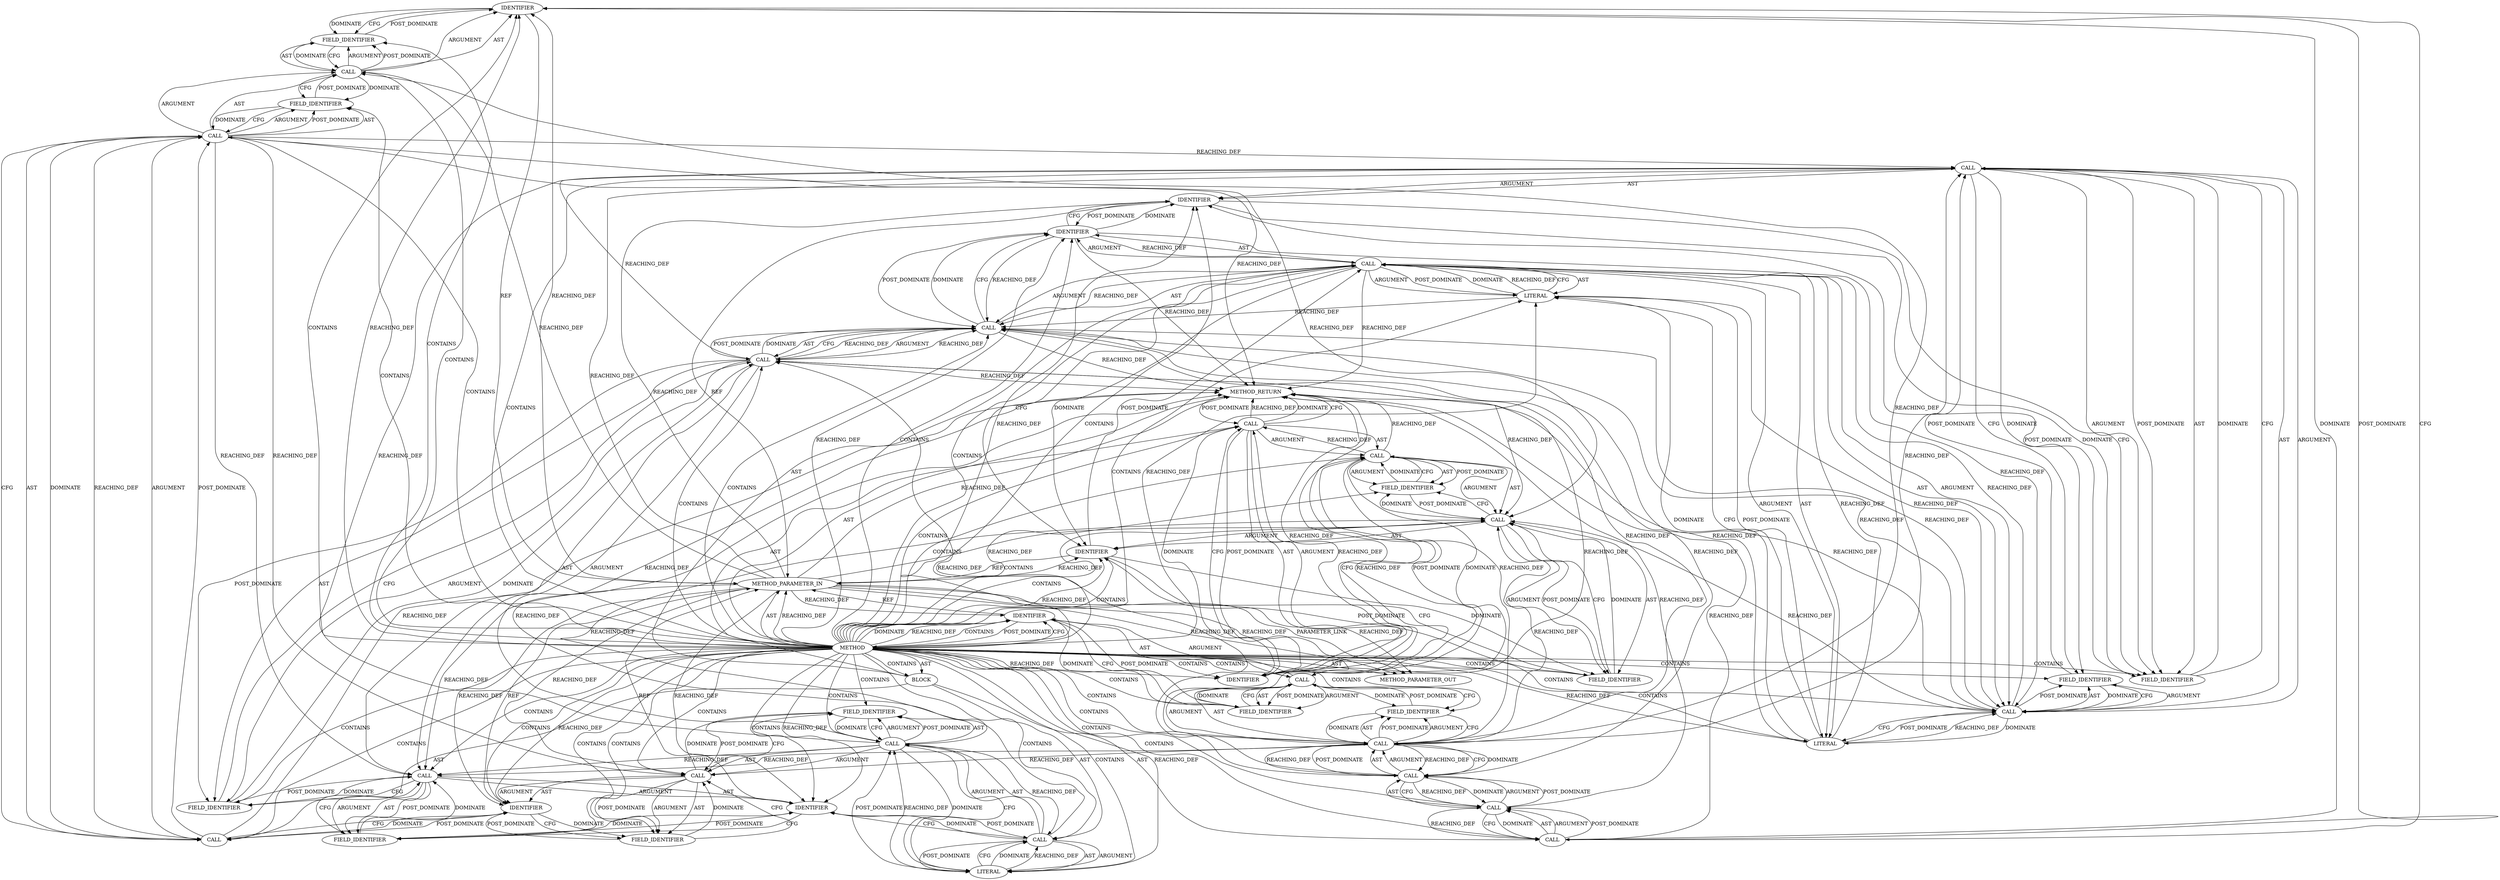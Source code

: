 digraph {
  696 [label=IDENTIFIER ORDER=1 ARGUMENT_INDEX=1 CODE="con" COLUMN_NUMBER=10 LINE_NUMBER=263 TYPE_FULL_NAME="ceph_connection*" NAME="con"]
  710 [label=IDENTIFIER ORDER=1 ARGUMENT_INDEX=1 CODE="con" COLUMN_NUMBER=17 LINE_NUMBER=267 TYPE_FULL_NAME="ceph_connection*" NAME="con"]
  722 [label=CALL ORDER=1 ARGUMENT_INDEX=1 CODE="con->v2.out_iter_sendpage" COLUMN_NUMBER=2 METHOD_FULL_NAME="<operator>.fieldAccess" LINE_NUMBER=268 TYPE_FULL_NAME="<empty>" DISPATCH_TYPE="STATIC_DISPATCH" SIGNATURE="" NAME="<operator>.fieldAccess"]
  715 [label=CALL ORDER=1 ARGUMENT_INDEX=1 CODE="con->v2" COLUMN_NUMBER=48 METHOD_FULL_NAME="<operator>.indirectFieldAccess" LINE_NUMBER=267 TYPE_FULL_NAME="<empty>" DISPATCH_TYPE="STATIC_DISPATCH" SIGNATURE="" NAME="<operator>.indirectFieldAccess"]
  682 [label=METHOD COLUMN_NUMBER=1 LINE_NUMBER=260 COLUMN_NUMBER_END=1 IS_EXTERNAL=false SIGNATURE="void reset_out_kvecs (ceph_connection*)" NAME="reset_out_kvecs" AST_PARENT_TYPE="TYPE_DECL" AST_PARENT_FULL_NAME="file_code_old-a282a2f-decode_preamble-544.c:<global>" ORDER=11 CODE="static void reset_out_kvecs(struct ceph_connection *con)
{
	WARN_ON(iov_iter_count(&con->v2.out_iter));
	WARN_ON(con->v2.out_zero);

	con->v2.out_kvec_cnt = 0;

	iov_iter_kvec(&con->v2.out_iter, ITER_SOURCE, con->v2.out_kvecs, 0, 0);
	con->v2.out_iter_sendpage = false;
}" FULL_NAME="reset_out_kvecs" LINE_NUMBER_END=269 FILENAME="file_code_old-a282a2f-decode_preamble-544.c"]
  708 [label=CALL ORDER=1 ARGUMENT_INDEX=1 CODE="con->v2.out_iter" COLUMN_NUMBER=17 METHOD_FULL_NAME="<operator>.fieldAccess" LINE_NUMBER=267 TYPE_FULL_NAME="<empty>" DISPATCH_TYPE="STATIC_DISPATCH" SIGNATURE="" NAME="<operator>.fieldAccess"]
  720 [label=LITERAL ORDER=5 ARGUMENT_INDEX=5 CODE="0" COLUMN_NUMBER=70 LINE_NUMBER=267 TYPE_FULL_NAME="int"]
  689 [label=CALL ORDER=1 ARGUMENT_INDEX=1 CODE="con->v2" COLUMN_NUMBER=26 METHOD_FULL_NAME="<operator>.indirectFieldAccess" LINE_NUMBER=262 TYPE_FULL_NAME="<empty>" DISPATCH_TYPE="STATIC_DISPATCH" SIGNATURE="" NAME="<operator>.indirectFieldAccess"]
  702 [label=IDENTIFIER ORDER=1 ARGUMENT_INDEX=1 CODE="con" COLUMN_NUMBER=2 LINE_NUMBER=265 TYPE_FULL_NAME="ceph_connection*" NAME="con"]
  691 [label=FIELD_IDENTIFIER ORDER=2 ARGUMENT_INDEX=2 CODE="v2" COLUMN_NUMBER=26 LINE_NUMBER=262 CANONICAL_NAME="v2"]
  705 [label=LITERAL ORDER=2 ARGUMENT_INDEX=2 CODE="0" COLUMN_NUMBER=25 LINE_NUMBER=265 TYPE_FULL_NAME="int"]
  706 [label=CALL ORDER=4 ARGUMENT_INDEX=-1 CODE="iov_iter_kvec(&con->v2.out_iter, ITER_SOURCE, con->v2.out_kvecs, 0, 0)" COLUMN_NUMBER=2 METHOD_FULL_NAME="iov_iter_kvec" LINE_NUMBER=267 TYPE_FULL_NAME="<empty>" DISPATCH_TYPE="STATIC_DISPATCH" SIGNATURE="" NAME="iov_iter_kvec"]
  712 [label=FIELD_IDENTIFIER ORDER=2 ARGUMENT_INDEX=2 CODE="out_iter" COLUMN_NUMBER=17 LINE_NUMBER=267 CANONICAL_NAME="out_iter"]
  719 [label=LITERAL ORDER=4 ARGUMENT_INDEX=4 CODE="0" COLUMN_NUMBER=67 LINE_NUMBER=267 TYPE_FULL_NAME="int"]
  699 [label=CALL ORDER=3 ARGUMENT_INDEX=-1 CODE="con->v2.out_kvec_cnt = 0" COLUMN_NUMBER=2 METHOD_FULL_NAME="<operator>.assignment" LINE_NUMBER=265 TYPE_FULL_NAME="<empty>" DISPATCH_TYPE="STATIC_DISPATCH" SIGNATURE="" NAME="<operator>.assignment"]
  695 [label=CALL ORDER=1 ARGUMENT_INDEX=1 CODE="con->v2" COLUMN_NUMBER=10 METHOD_FULL_NAME="<operator>.indirectFieldAccess" LINE_NUMBER=263 TYPE_FULL_NAME="<empty>" DISPATCH_TYPE="STATIC_DISPATCH" SIGNATURE="" NAME="<operator>.indirectFieldAccess"]
  687 [label=CALL ORDER=1 ARGUMENT_INDEX=1 CODE="&con->v2.out_iter" COLUMN_NUMBER=25 METHOD_FULL_NAME="<operator>.addressOf" LINE_NUMBER=262 TYPE_FULL_NAME="<empty>" DISPATCH_TYPE="STATIC_DISPATCH" SIGNATURE="" NAME="<operator>.addressOf"]
  698 [label=FIELD_IDENTIFIER ORDER=2 ARGUMENT_INDEX=2 CODE="out_zero" COLUMN_NUMBER=10 LINE_NUMBER=263 CANONICAL_NAME="out_zero"]
  727 [label=IDENTIFIER ORDER=2 ARGUMENT_INDEX=2 CODE="false" COLUMN_NUMBER=30 LINE_NUMBER=268 TYPE_FULL_NAME="ANY" NAME="false"]
  686 [label=CALL ORDER=1 ARGUMENT_INDEX=1 CODE="iov_iter_count(&con->v2.out_iter)" COLUMN_NUMBER=10 METHOD_FULL_NAME="iov_iter_count" LINE_NUMBER=262 TYPE_FULL_NAME="<empty>" DISPATCH_TYPE="STATIC_DISPATCH" SIGNATURE="" NAME="iov_iter_count"]
  726 [label=FIELD_IDENTIFIER ORDER=2 ARGUMENT_INDEX=2 CODE="out_iter_sendpage" COLUMN_NUMBER=2 LINE_NUMBER=268 CANONICAL_NAME="out_iter_sendpage"]
  713 [label=IDENTIFIER ORDER=2 ARGUMENT_INDEX=2 CODE="ITER_SOURCE" COLUMN_NUMBER=35 LINE_NUMBER=267 TYPE_FULL_NAME="ANY" NAME="ITER_SOURCE"]
  714 [label=CALL ORDER=3 ARGUMENT_INDEX=3 CODE="con->v2.out_kvecs" COLUMN_NUMBER=48 METHOD_FULL_NAME="<operator>.fieldAccess" LINE_NUMBER=267 TYPE_FULL_NAME="<empty>" DISPATCH_TYPE="STATIC_DISPATCH" SIGNATURE="" NAME="<operator>.fieldAccess"]
  700 [label=CALL ORDER=1 ARGUMENT_INDEX=1 CODE="con->v2.out_kvec_cnt" COLUMN_NUMBER=2 METHOD_FULL_NAME="<operator>.fieldAccess" LINE_NUMBER=265 TYPE_FULL_NAME="<empty>" DISPATCH_TYPE="STATIC_DISPATCH" SIGNATURE="" NAME="<operator>.fieldAccess"]
  701 [label=CALL ORDER=1 ARGUMENT_INDEX=1 CODE="con->v2" COLUMN_NUMBER=2 METHOD_FULL_NAME="<operator>.indirectFieldAccess" LINE_NUMBER=265 TYPE_FULL_NAME="<empty>" DISPATCH_TYPE="STATIC_DISPATCH" SIGNATURE="" NAME="<operator>.indirectFieldAccess"]
  697 [label=FIELD_IDENTIFIER ORDER=2 ARGUMENT_INDEX=2 CODE="v2" COLUMN_NUMBER=10 LINE_NUMBER=263 CANONICAL_NAME="v2"]
  688 [label=CALL ORDER=1 ARGUMENT_INDEX=1 CODE="con->v2.out_iter" COLUMN_NUMBER=26 METHOD_FULL_NAME="<operator>.fieldAccess" LINE_NUMBER=262 TYPE_FULL_NAME="<empty>" DISPATCH_TYPE="STATIC_DISPATCH" SIGNATURE="" NAME="<operator>.fieldAccess"]
  684 [label=BLOCK ORDER=2 ARGUMENT_INDEX=-1 CODE="{
	WARN_ON(iov_iter_count(&con->v2.out_iter));
	WARN_ON(con->v2.out_zero);

	con->v2.out_kvec_cnt = 0;

	iov_iter_kvec(&con->v2.out_iter, ITER_SOURCE, con->v2.out_kvecs, 0, 0);
	con->v2.out_iter_sendpage = false;
}" COLUMN_NUMBER=1 LINE_NUMBER=261 TYPE_FULL_NAME="void"]
  721 [label=CALL ORDER=5 ARGUMENT_INDEX=-1 CODE="con->v2.out_iter_sendpage = false" COLUMN_NUMBER=2 METHOD_FULL_NAME="<operator>.assignment" LINE_NUMBER=268 TYPE_FULL_NAME="<empty>" DISPATCH_TYPE="STATIC_DISPATCH" SIGNATURE="" NAME="<operator>.assignment"]
  725 [label=FIELD_IDENTIFIER ORDER=2 ARGUMENT_INDEX=2 CODE="v2" COLUMN_NUMBER=2 LINE_NUMBER=268 CANONICAL_NAME="v2"]
  716 [label=IDENTIFIER ORDER=1 ARGUMENT_INDEX=1 CODE="con" COLUMN_NUMBER=48 LINE_NUMBER=267 TYPE_FULL_NAME="ceph_connection*" NAME="con"]
  707 [label=CALL ORDER=1 ARGUMENT_INDEX=1 CODE="&con->v2.out_iter" COLUMN_NUMBER=16 METHOD_FULL_NAME="<operator>.addressOf" LINE_NUMBER=267 TYPE_FULL_NAME="<empty>" DISPATCH_TYPE="STATIC_DISPATCH" SIGNATURE="" NAME="<operator>.addressOf"]
  13005 [label=METHOD_PARAMETER_OUT ORDER=1 CODE="struct ceph_connection *con" IS_VARIADIC=false COLUMN_NUMBER=29 LINE_NUMBER=260 TYPE_FULL_NAME="ceph_connection*" EVALUATION_STRATEGY="BY_VALUE" INDEX=1 NAME="con"]
  709 [label=CALL ORDER=1 ARGUMENT_INDEX=1 CODE="con->v2" COLUMN_NUMBER=17 METHOD_FULL_NAME="<operator>.indirectFieldAccess" LINE_NUMBER=267 TYPE_FULL_NAME="<empty>" DISPATCH_TYPE="STATIC_DISPATCH" SIGNATURE="" NAME="<operator>.indirectFieldAccess"]
  685 [label=CALL ORDER=1 ARGUMENT_INDEX=-1 CODE="WARN_ON(iov_iter_count(&con->v2.out_iter))" COLUMN_NUMBER=2 METHOD_FULL_NAME="WARN_ON" LINE_NUMBER=262 TYPE_FULL_NAME="<empty>" DISPATCH_TYPE="STATIC_DISPATCH" SIGNATURE="" NAME="WARN_ON"]
  723 [label=CALL ORDER=1 ARGUMENT_INDEX=1 CODE="con->v2" COLUMN_NUMBER=2 METHOD_FULL_NAME="<operator>.indirectFieldAccess" LINE_NUMBER=268 TYPE_FULL_NAME="<empty>" DISPATCH_TYPE="STATIC_DISPATCH" SIGNATURE="" NAME="<operator>.indirectFieldAccess"]
  711 [label=FIELD_IDENTIFIER ORDER=2 ARGUMENT_INDEX=2 CODE="v2" COLUMN_NUMBER=17 LINE_NUMBER=267 CANONICAL_NAME="v2"]
  692 [label=FIELD_IDENTIFIER ORDER=2 ARGUMENT_INDEX=2 CODE="out_iter" COLUMN_NUMBER=26 LINE_NUMBER=262 CANONICAL_NAME="out_iter"]
  717 [label=FIELD_IDENTIFIER ORDER=2 ARGUMENT_INDEX=2 CODE="v2" COLUMN_NUMBER=48 LINE_NUMBER=267 CANONICAL_NAME="v2"]
  703 [label=FIELD_IDENTIFIER ORDER=2 ARGUMENT_INDEX=2 CODE="v2" COLUMN_NUMBER=2 LINE_NUMBER=265 CANONICAL_NAME="v2"]
  693 [label=CALL ORDER=2 ARGUMENT_INDEX=-1 CODE="WARN_ON(con->v2.out_zero)" COLUMN_NUMBER=2 METHOD_FULL_NAME="WARN_ON" LINE_NUMBER=263 TYPE_FULL_NAME="<empty>" DISPATCH_TYPE="STATIC_DISPATCH" SIGNATURE="" NAME="WARN_ON"]
  718 [label=FIELD_IDENTIFIER ORDER=2 ARGUMENT_INDEX=2 CODE="out_kvecs" COLUMN_NUMBER=48 LINE_NUMBER=267 CANONICAL_NAME="out_kvecs"]
  728 [label=METHOD_RETURN ORDER=3 CODE="RET" COLUMN_NUMBER=1 LINE_NUMBER=260 TYPE_FULL_NAME="void" EVALUATION_STRATEGY="BY_VALUE"]
  690 [label=IDENTIFIER ORDER=1 ARGUMENT_INDEX=1 CODE="con" COLUMN_NUMBER=26 LINE_NUMBER=262 TYPE_FULL_NAME="ceph_connection*" NAME="con"]
  683 [label=METHOD_PARAMETER_IN ORDER=1 CODE="struct ceph_connection *con" IS_VARIADIC=false COLUMN_NUMBER=29 LINE_NUMBER=260 TYPE_FULL_NAME="ceph_connection*" EVALUATION_STRATEGY="BY_VALUE" INDEX=1 NAME="con"]
  724 [label=IDENTIFIER ORDER=1 ARGUMENT_INDEX=1 CODE="con" COLUMN_NUMBER=2 LINE_NUMBER=268 TYPE_FULL_NAME="ceph_connection*" NAME="con"]
  694 [label=CALL ORDER=1 ARGUMENT_INDEX=1 CODE="con->v2.out_zero" COLUMN_NUMBER=10 METHOD_FULL_NAME="<operator>.fieldAccess" LINE_NUMBER=263 TYPE_FULL_NAME="<empty>" DISPATCH_TYPE="STATIC_DISPATCH" SIGNATURE="" NAME="<operator>.fieldAccess"]
  704 [label=FIELD_IDENTIFIER ORDER=2 ARGUMENT_INDEX=2 CODE="out_kvec_cnt" COLUMN_NUMBER=2 LINE_NUMBER=265 CANONICAL_NAME="out_kvec_cnt"]
  682 -> 714 [label=CONTAINS ]
  682 -> 706 [label=CONTAINS ]
  701 -> 702 [label=ARGUMENT ]
  688 -> 689 [label=ARGUMENT ]
  682 -> 688 [label=CONTAINS ]
  690 -> 682 [label=POST_DOMINATE ]
  693 -> 694 [label=AST ]
  684 -> 706 [label=AST ]
  691 -> 689 [label=DOMINATE ]
  682 -> 697 [label=CONTAINS ]
  687 -> 686 [label=CFG ]
  695 -> 696 [label=ARGUMENT ]
  686 -> 687 [label=ARGUMENT ]
  682 -> 684 [label=AST ]
  706 -> 728 [label=REACHING_DEF VARIABLE="iov_iter_kvec(&con->v2.out_iter, ITER_SOURCE, con->v2.out_kvecs, 0, 0)"]
  707 -> 713 [label=DOMINATE ]
  694 -> 693 [label=CFG ]
  690 -> 691 [label=DOMINATE ]
  682 -> 690 [label=DOMINATE ]
  682 -> 722 [label=CONTAINS ]
  693 -> 702 [label=CFG ]
  699 -> 705 [label=AST ]
  701 -> 702 [label=AST ]
  709 -> 712 [label=CFG ]
  682 -> 727 [label=CONTAINS ]
  708 -> 712 [label=ARGUMENT ]
  682 -> 686 [label=CONTAINS ]
  695 -> 698 [label=DOMINATE ]
  700 -> 704 [label=ARGUMENT ]
  685 -> 696 [label=CFG ]
  710 -> 683 [label=REF ]
  722 -> 726 [label=AST ]
  682 -> 711 [label=CONTAINS ]
  689 -> 692 [label=CFG ]
  714 -> 715 [label=ARGUMENT ]
  727 -> 728 [label=REACHING_DEF VARIABLE="false"]
  715 -> 717 [label=ARGUMENT ]
  694 -> 715 [label=REACHING_DEF VARIABLE="con->v2.out_zero"]
  723 -> 725 [label=AST ]
  725 -> 723 [label=CFG ]
  710 -> 711 [label=CFG ]
  712 -> 708 [label=DOMINATE ]
  722 -> 723 [label=ARGUMENT ]
  717 -> 715 [label=CFG ]
  705 -> 700 [label=POST_DOMINATE ]
  704 -> 701 [label=POST_DOMINATE ]
  699 -> 705 [label=ARGUMENT ]
  714 -> 718 [label=ARGUMENT ]
  682 -> 716 [label=REACHING_DEF VARIABLE=""]
  699 -> 700 [label=ARGUMENT ]
  682 -> 700 [label=CONTAINS ]
  718 -> 714 [label=DOMINATE ]
  701 -> 703 [label=POST_DOMINATE ]
  721 -> 728 [label=REACHING_DEF VARIABLE="con->v2.out_iter_sendpage = false"]
  696 -> 697 [label=DOMINATE ]
  700 -> 723 [label=REACHING_DEF VARIABLE="con->v2.out_kvec_cnt"]
  698 -> 694 [label=DOMINATE ]
  721 -> 727 [label=POST_DOMINATE ]
  714 -> 707 [label=REACHING_DEF VARIABLE="con->v2.out_kvecs"]
  690 -> 683 [label=REF ]
  713 -> 728 [label=REACHING_DEF VARIABLE="ITER_SOURCE"]
  682 -> 701 [label=CONTAINS ]
  682 -> 719 [label=REACHING_DEF VARIABLE=""]
  708 -> 707 [label=DOMINATE ]
  695 -> 696 [label=AST ]
  695 -> 698 [label=CFG ]
  709 -> 712 [label=DOMINATE ]
  682 -> 707 [label=CONTAINS ]
  682 -> 710 [label=REACHING_DEF VARIABLE=""]
  711 -> 709 [label=DOMINATE ]
  693 -> 728 [label=REACHING_DEF VARIABLE="WARN_ON(con->v2.out_zero)"]
  708 -> 707 [label=REACHING_DEF VARIABLE="con->v2.out_iter"]
  708 -> 707 [label=REACHING_DEF VARIABLE="con->v2.out_iter"]
  697 -> 695 [label=CFG ]
  682 -> 717 [label=CONTAINS ]
  720 -> 706 [label=DOMINATE ]
  689 -> 691 [label=AST ]
  708 -> 723 [label=REACHING_DEF VARIABLE="con->v2.out_iter"]
  694 -> 693 [label=DOMINATE ]
  687 -> 688 [label=POST_DOMINATE ]
  728 -> 721 [label=POST_DOMINATE ]
  694 -> 695 [label=ARGUMENT ]
  716 -> 717 [label=DOMINATE ]
  689 -> 692 [label=DOMINATE ]
  708 -> 715 [label=REACHING_DEF VARIABLE="con->v2.out_iter"]
  713 -> 716 [label=DOMINATE ]
  699 -> 705 [label=POST_DOMINATE ]
  685 -> 686 [label=AST ]
  708 -> 712 [label=POST_DOMINATE ]
  682 -> 720 [label=REACHING_DEF VARIABLE=""]
  682 -> 696 [label=CONTAINS ]
  696 -> 683 [label=REF ]
  691 -> 689 [label=CFG ]
  713 -> 707 [label=REACHING_DEF VARIABLE="ITER_SOURCE"]
  700 -> 699 [label=REACHING_DEF VARIABLE="con->v2.out_kvec_cnt"]
  704 -> 700 [label=CFG ]
  695 -> 697 [label=ARGUMENT ]
  688 -> 695 [label=REACHING_DEF VARIABLE="con->v2.out_iter"]
  709 -> 710 [label=AST ]
  686 -> 685 [label=REACHING_DEF VARIABLE="iov_iter_count(&con->v2.out_iter)"]
  682 -> 702 [label=REACHING_DEF VARIABLE=""]
  721 -> 728 [label=DOMINATE ]
  722 -> 728 [label=REACHING_DEF VARIABLE="con->v2.out_iter_sendpage"]
  700 -> 704 [label=POST_DOMINATE ]
  709 -> 711 [label=ARGUMENT ]
  683 -> 701 [label=REACHING_DEF VARIABLE="con"]
  705 -> 700 [label=REACHING_DEF VARIABLE="0"]
  682 -> 728 [label=AST ]
  702 -> 683 [label=REF ]
  682 -> 689 [label=CONTAINS ]
  710 -> 699 [label=POST_DOMINATE ]
  700 -> 728 [label=REACHING_DEF VARIABLE="con->v2.out_kvec_cnt"]
  706 -> 714 [label=AST ]
  716 -> 717 [label=CFG ]
  704 -> 700 [label=DOMINATE ]
  702 -> 703 [label=CFG ]
  682 -> 725 [label=CONTAINS ]
  688 -> 708 [label=REACHING_DEF VARIABLE="con->v2.out_iter"]
  719 -> 707 [label=REACHING_DEF VARIABLE="0"]
  683 -> 13005 [label=PARAMETER_LINK ]
  701 -> 704 [label=CFG ]
  687 -> 686 [label=REACHING_DEF VARIABLE="&con->v2.out_iter"]
  682 -> 708 [label=CONTAINS ]
  685 -> 696 [label=DOMINATE ]
  721 -> 727 [label=AST ]
  720 -> 706 [label=REACHING_DEF VARIABLE="0"]
  706 -> 713 [label=AST ]
  698 -> 695 [label=POST_DOMINATE ]
  684 -> 685 [label=AST ]
  684 -> 699 [label=AST ]
  697 -> 696 [label=POST_DOMINATE ]
  696 -> 697 [label=CFG ]
  713 -> 716 [label=CFG ]
  714 -> 719 [label=DOMINATE ]
  707 -> 708 [label=POST_DOMINATE ]
  688 -> 709 [label=REACHING_DEF VARIABLE="con->v2.out_iter"]
  716 -> 683 [label=REF ]
  684 -> 721 [label=AST ]
  694 -> 698 [label=ARGUMENT ]
  713 -> 714 [label=REACHING_DEF VARIABLE="ITER_SOURCE"]
  687 -> 686 [label=DOMINATE ]
  706 -> 720 [label=AST ]
  706 -> 720 [label=ARGUMENT ]
  699 -> 700 [label=AST ]
  694 -> 728 [label=REACHING_DEF VARIABLE="con->v2.out_zero"]
  715 -> 718 [label=DOMINATE ]
  682 -> 702 [label=CONTAINS ]
  717 -> 716 [label=POST_DOMINATE ]
  682 -> 692 [label=CONTAINS ]
  682 -> 705 [label=CONTAINS ]
  706 -> 707 [label=AST ]
  715 -> 718 [label=CFG ]
  721 -> 727 [label=ARGUMENT ]
  721 -> 728 [label=CFG ]
  727 -> 721 [label=REACHING_DEF VARIABLE="false"]
  687 -> 688 [label=AST ]
  683 -> 695 [label=REACHING_DEF VARIABLE="con"]
  688 -> 687 [label=REACHING_DEF VARIABLE="con->v2.out_iter"]
  688 -> 687 [label=REACHING_DEF VARIABLE="con->v2.out_iter"]
  720 -> 707 [label=REACHING_DEF VARIABLE="0"]
  700 -> 715 [label=REACHING_DEF VARIABLE="con->v2.out_kvec_cnt"]
  682 -> 684 [label=CONTAINS ]
  682 -> 685 [label=CONTAINS ]
  712 -> 708 [label=CFG ]
  682 -> 696 [label=REACHING_DEF VARIABLE=""]
  696 -> 685 [label=POST_DOMINATE ]
  705 -> 699 [label=CFG ]
  682 -> 693 [label=CONTAINS ]
  707 -> 708 [label=ARGUMENT ]
  715 -> 717 [label=POST_DOMINATE ]
  693 -> 694 [label=ARGUMENT ]
  682 -> 705 [label=REACHING_DEF VARIABLE=""]
  693 -> 702 [label=DOMINATE ]
  682 -> 699 [label=CONTAINS ]
  703 -> 701 [label=DOMINATE ]
  682 -> 683 [label=AST ]
  688 -> 728 [label=REACHING_DEF VARIABLE="con->v2.out_iter"]
  725 -> 723 [label=DOMINATE ]
  711 -> 709 [label=CFG ]
  692 -> 689 [label=POST_DOMINATE ]
  722 -> 721 [label=REACHING_DEF VARIABLE="con->v2.out_iter_sendpage"]
  703 -> 701 [label=CFG ]
  715 -> 716 [label=AST ]
  723 -> 724 [label=AST ]
  713 -> 707 [label=POST_DOMINATE ]
  694 -> 693 [label=REACHING_DEF VARIABLE="con->v2.out_zero"]
  711 -> 710 [label=POST_DOMINATE ]
  700 -> 701 [label=AST ]
  688 -> 692 [label=AST ]
  708 -> 709 [label=AST ]
  700 -> 705 [label=CFG ]
  687 -> 688 [label=ARGUMENT ]
  723 -> 726 [label=CFG ]
  709 -> 711 [label=AST ]
  690 -> 691 [label=CFG ]
  703 -> 702 [label=POST_DOMINATE ]
  708 -> 712 [label=AST ]
  723 -> 725 [label=POST_DOMINATE ]
  694 -> 698 [label=POST_DOMINATE ]
  683 -> 689 [label=REACHING_DEF VARIABLE="con"]
  718 -> 715 [label=POST_DOMINATE ]
  686 -> 685 [label=CFG ]
  719 -> 714 [label=POST_DOMINATE ]
  714 -> 715 [label=AST ]
  682 -> 690 [label=CONTAINS ]
  722 -> 726 [label=POST_DOMINATE ]
  706 -> 707 [label=ARGUMENT ]
  720 -> 719 [label=POST_DOMINATE ]
  713 -> 706 [label=REACHING_DEF VARIABLE="ITER_SOURCE"]
  725 -> 724 [label=POST_DOMINATE ]
  724 -> 725 [label=CFG ]
  682 -> 716 [label=CONTAINS ]
  694 -> 695 [label=AST ]
  682 -> 694 [label=CONTAINS ]
  726 -> 722 [label=DOMINATE ]
  684 -> 693 [label=AST ]
  682 -> 712 [label=CONTAINS ]
  706 -> 714 [label=ARGUMENT ]
  682 -> 704 [label=CONTAINS ]
  708 -> 707 [label=CFG ]
  707 -> 713 [label=CFG ]
  682 -> 726 [label=CONTAINS ]
  699 -> 710 [label=CFG ]
  727 -> 721 [label=DOMINATE ]
  692 -> 688 [label=DOMINATE ]
  691 -> 690 [label=POST_DOMINATE ]
  683 -> 702 [label=REACHING_DEF VARIABLE="con"]
  682 -> 715 [label=CONTAINS ]
  682 -> 690 [label=CFG ]
  682 -> 724 [label=CONTAINS ]
  724 -> 706 [label=POST_DOMINATE ]
  721 -> 722 [label=ARGUMENT ]
  683 -> 728 [label=REACHING_DEF VARIABLE="con"]
  697 -> 695 [label=DOMINATE ]
  682 -> 720 [label=CONTAINS ]
  682 -> 724 [label=REACHING_DEF VARIABLE=""]
  722 -> 726 [label=ARGUMENT ]
  715 -> 716 [label=ARGUMENT ]
  689 -> 690 [label=ARGUMENT ]
  714 -> 723 [label=REACHING_DEF VARIABLE="con->v2.out_kvecs"]
  683 -> 724 [label=REACHING_DEF VARIABLE="con"]
  687 -> 707 [label=REACHING_DEF VARIABLE="&con->v2.out_iter"]
  714 -> 718 [label=POST_DOMINATE ]
  683 -> 696 [label=REACHING_DEF VARIABLE="con"]
  714 -> 719 [label=CFG ]
  698 -> 694 [label=CFG ]
  682 -> 723 [label=CONTAINS ]
  688 -> 692 [label=POST_DOMINATE ]
  694 -> 723 [label=REACHING_DEF VARIABLE="con->v2.out_zero"]
  707 -> 714 [label=REACHING_DEF VARIABLE="&con->v2.out_iter"]
  689 -> 691 [label=POST_DOMINATE ]
  685 -> 686 [label=ARGUMENT ]
  727 -> 721 [label=CFG ]
  707 -> 706 [label=REACHING_DEF VARIABLE="&con->v2.out_iter"]
  682 -> 687 [label=CONTAINS ]
  700 -> 705 [label=DOMINATE ]
  700 -> 701 [label=ARGUMENT ]
  714 -> 728 [label=REACHING_DEF VARIABLE="con->v2.out_kvecs"]
  683 -> 715 [label=REACHING_DEF VARIABLE="con"]
  688 -> 701 [label=REACHING_DEF VARIABLE="con->v2.out_iter"]
  688 -> 715 [label=REACHING_DEF VARIABLE="con->v2.out_iter"]
  719 -> 714 [label=REACHING_DEF VARIABLE="0"]
  682 -> 691 [label=CONTAINS ]
  682 -> 695 [label=CONTAINS ]
  689 -> 691 [label=ARGUMENT ]
  683 -> 690 [label=REACHING_DEF VARIABLE="con"]
  682 -> 710 [label=CONTAINS ]
  709 -> 710 [label=ARGUMENT ]
  688 -> 687 [label=CFG ]
  688 -> 692 [label=ARGUMENT ]
  688 -> 687 [label=DOMINATE ]
  695 -> 697 [label=POST_DOMINATE ]
  685 -> 728 [label=REACHING_DEF VARIABLE="WARN_ON(iov_iter_count(&con->v2.out_iter))"]
  720 -> 706 [label=CFG ]
  722 -> 727 [label=DOMINATE ]
  694 -> 701 [label=REACHING_DEF VARIABLE="con->v2.out_zero"]
  700 -> 709 [label=REACHING_DEF VARIABLE="con->v2.out_kvec_cnt"]
  702 -> 703 [label=DOMINATE ]
  694 -> 709 [label=REACHING_DEF VARIABLE="con->v2.out_zero"]
  706 -> 724 [label=DOMINATE ]
  694 -> 698 [label=AST ]
  692 -> 688 [label=CFG ]
  723 -> 725 [label=ARGUMENT ]
  724 -> 725 [label=DOMINATE ]
  683 -> 709 [label=REACHING_DEF VARIABLE="con"]
  718 -> 714 [label=CFG ]
  712 -> 709 [label=POST_DOMINATE ]
  686 -> 687 [label=POST_DOMINATE ]
  682 -> 719 [label=CONTAINS ]
  726 -> 722 [label=CFG ]
  717 -> 715 [label=DOMINATE ]
  714 -> 718 [label=AST ]
  682 -> 13005 [label=AST ]
  706 -> 713 [label=ARGUMENT ]
  706 -> 720 [label=POST_DOMINATE ]
  699 -> 710 [label=DOMINATE ]
  705 -> 699 [label=DOMINATE ]
  722 -> 723 [label=AST ]
  721 -> 722 [label=AST ]
  701 -> 703 [label=AST ]
  700 -> 704 [label=AST ]
  682 -> 698 [label=CONTAINS ]
  716 -> 713 [label=POST_DOMINATE ]
  682 -> 727 [label=REACHING_DEF VARIABLE=""]
  715 -> 717 [label=AST ]
  724 -> 683 [label=REF ]
  710 -> 711 [label=DOMINATE ]
  689 -> 690 [label=AST ]
  701 -> 703 [label=ARGUMENT ]
  682 -> 713 [label=REACHING_DEF VARIABLE=""]
  683 -> 723 [label=REACHING_DEF VARIABLE="con"]
  682 -> 683 [label=REACHING_DEF VARIABLE=""]
  708 -> 728 [label=REACHING_DEF VARIABLE="con->v2.out_iter"]
  682 -> 703 [label=CONTAINS ]
  706 -> 719 [label=ARGUMENT ]
  688 -> 689 [label=AST ]
  693 -> 694 [label=POST_DOMINATE ]
  714 -> 706 [label=REACHING_DEF VARIABLE="con->v2.out_kvecs"]
  683 -> 716 [label=REACHING_DEF VARIABLE="con"]
  682 -> 718 [label=CONTAINS ]
  687 -> 708 [label=REACHING_DEF VARIABLE="&con->v2.out_iter"]
  682 -> 709 [label=CONTAINS ]
  723 -> 726 [label=DOMINATE ]
  686 -> 687 [label=AST ]
  682 -> 721 [label=CONTAINS ]
  709 -> 711 [label=POST_DOMINATE ]
  683 -> 13005 [label=REACHING_DEF VARIABLE="con"]
  683 -> 13005 [label=REACHING_DEF VARIABLE="con"]
  688 -> 723 [label=REACHING_DEF VARIABLE="con->v2.out_iter"]
  685 -> 686 [label=POST_DOMINATE ]
  701 -> 704 [label=DOMINATE ]
  720 -> 714 [label=REACHING_DEF VARIABLE="0"]
  683 -> 710 [label=REACHING_DEF VARIABLE="con"]
  707 -> 708 [label=AST ]
  727 -> 722 [label=REACHING_DEF VARIABLE="false"]
  706 -> 724 [label=CFG ]
  686 -> 728 [label=REACHING_DEF VARIABLE="iov_iter_count(&con->v2.out_iter)"]
  706 -> 719 [label=AST ]
  727 -> 722 [label=POST_DOMINATE ]
  695 -> 697 [label=AST ]
  723 -> 724 [label=ARGUMENT ]
  708 -> 709 [label=ARGUMENT ]
  719 -> 720 [label=DOMINATE ]
  722 -> 727 [label=CFG ]
  682 -> 690 [label=REACHING_DEF VARIABLE=""]
  686 -> 685 [label=DOMINATE ]
  707 -> 728 [label=REACHING_DEF VARIABLE="&con->v2.out_iter"]
  702 -> 693 [label=POST_DOMINATE ]
  726 -> 723 [label=POST_DOMINATE ]
  719 -> 706 [label=REACHING_DEF VARIABLE="0"]
  688 -> 707 [label=REACHING_DEF VARIABLE="con->v2.out_iter"]
  719 -> 720 [label=CFG ]
  682 -> 713 [label=CONTAINS ]
  699 -> 728 [label=REACHING_DEF VARIABLE="con->v2.out_kvec_cnt = 0"]
  705 -> 699 [label=REACHING_DEF VARIABLE="0"]
}
